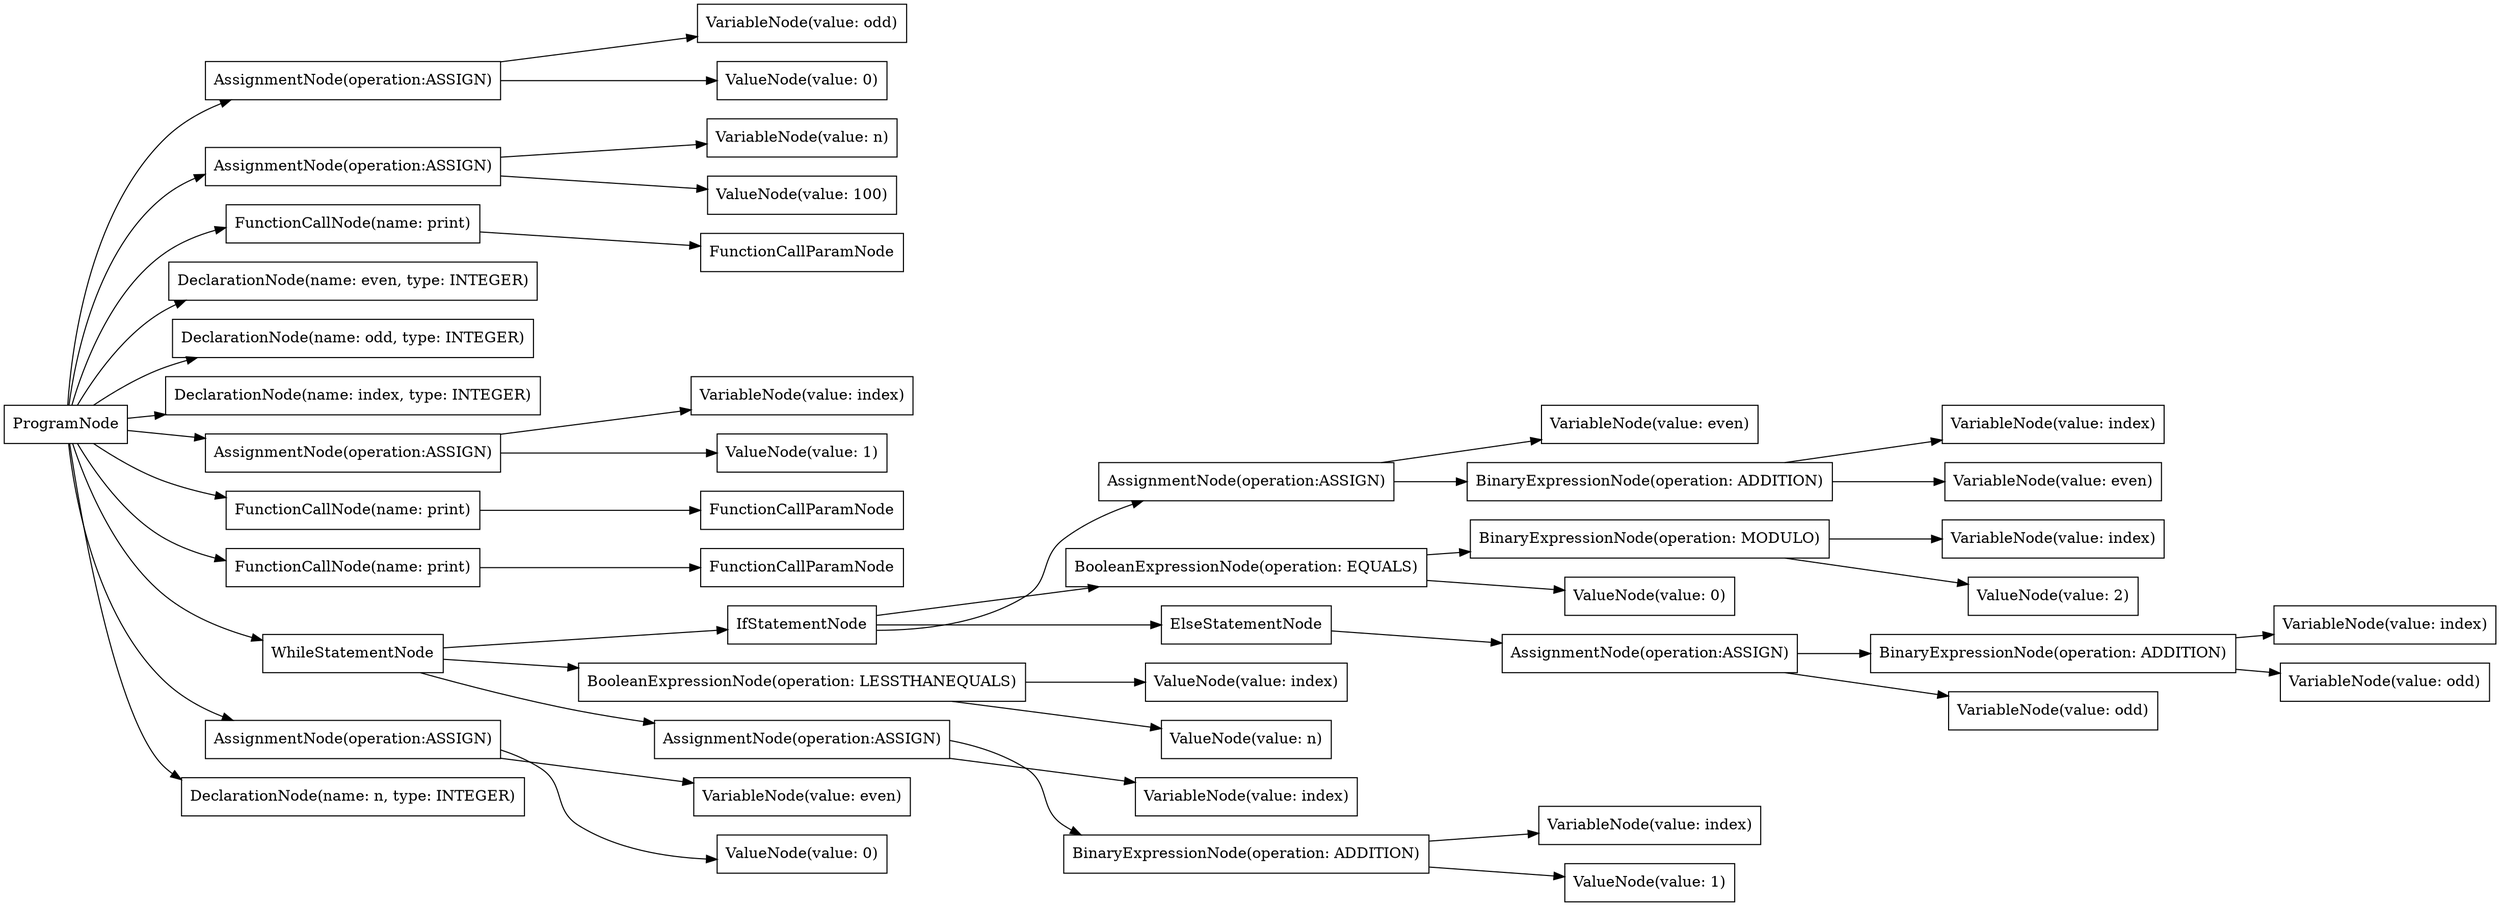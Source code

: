 digraph G {
rankdir=LR
"3809013b-b61e-493b-8d62-8a23dbab45ff" [label="ValueNode(value: index)" shape="box"];
"6781e518-d2d3-419f-a4c2-068d3c13088f" [label="BinaryExpressionNode(operation: ADDITION)" shape="box"];
"0256ef0f-d41a-4366-9b10-d1d94346692d" [label="VariableNode(value: index)" shape="box"];
"fae9a1ee-4cd4-4255-af18-330e2ff16569" [label="VariableNode(value: index)" shape="box"];
"02f9b471-5ef6-4e3b-ada4-86e4ba8ac185" [label="AssignmentNode(operation:ASSIGN)" shape="box"];
"87c7e4fe-4abf-4461-bd63-7e54dca55efe" [label="FunctionCallParamNode" shape="box"];
"5439dd19-3e44-4da8-9215-573bfc61f30e" [label="VariableNode(value: even)" shape="box"];
"7bd5accd-e22b-4c8e-bf56-f90ff34bc320" [label="AssignmentNode(operation:ASSIGN)" shape="box"];
"d639a80e-4cbc-47eb-9565-3c8ecb4a4854" [label="VariableNode(value: n)" shape="box"];
"d42efec5-084f-4982-ab72-4f3ec8c3dc3e" [label="VariableNode(value: odd)" shape="box"];
"07bce325-fcf5-446f-afda-afbe905f5aa1" [label="IfStatementNode" shape="box"];
"52468fc1-8027-4d6e-9e62-03e282b260dc" [label="AssignmentNode(operation:ASSIGN)" shape="box"];
"3a7d7f69-3c8e-4176-8a4a-3048b28152cc" [label="BooleanExpressionNode(operation: EQUALS)" shape="box"];
"a2e1cc5d-94a8-4962-891a-d42a135f9eba" [label="ElseStatementNode" shape="box"];
"0d0e05b9-266d-403a-8d1a-c05770c76b4e" [label="VariableNode(value: index)" shape="box"];
"ce733e91-65bf-4e02-a78b-aa477d0c1239" [label="ValueNode(value: 2)" shape="box"];
"885a8039-c92a-44d7-87a3-9e57b24ff50d" [label="ValueNode(value: n)" shape="box"];
"95a9ed94-b1a4-4bac-882e-0b4ae112166d" [label="ValueNode(value: 1)" shape="box"];
"85bf4077-cf6f-42bb-877e-9ce20c26c588" [label="FunctionCallNode(name: print)" shape="box"];
"ac5817c1-da05-457c-a48f-839d79ef4dac" [label="VariableNode(value: odd)" shape="box"];
"a93d1f53-38a4-4a39-ac14-e12404324c42" [label="BooleanExpressionNode(operation: LESSTHANEQUALS)" shape="box"];
"23fb9eef-0342-4af3-969f-816f9fa285c3" [label="DeclarationNode(name: even, type: INTEGER)" shape="box"];
"636f3e75-ef83-4e53-bc32-0dce8ad4bad5" [label="ValueNode(value: 0)" shape="box"];
"5c1d7a8a-95dc-4f13-98d7-684fefa108d6" [label="BinaryExpressionNode(operation: MODULO)" shape="box"];
"1d103224-5580-46b9-a36c-2180cdd6860f" [label="DeclarationNode(name: odd, type: INTEGER)" shape="box"];
"8923ff8b-311f-4f1c-9979-0f5fcc4d7e78" [label="DeclarationNode(name: index, type: INTEGER)" shape="box"];
"c94e8104-1da4-4580-8fcf-0d77aa1ffa70" [label="VariableNode(value: index)" shape="box"];
"a09ea6ff-928d-495a-9dbc-6ec2920c33f9" [label="AssignmentNode(operation:ASSIGN)" shape="box"];
"a5a10867-4160-49fe-a936-17cc8ff115ed" [label="FunctionCallNode(name: print)" shape="box"];
"c6a8c293-0a05-4aa6-bad7-0fe6a0e2360a" [label="VariableNode(value: index)" shape="box"];
"7f09def7-4102-4d2a-bed2-cf0b76eef827" [label="BinaryExpressionNode(operation: ADDITION)" shape="box"];
"1727135e-61bb-4e9a-a1e0-1a0858f29104" [label="FunctionCallNode(name: print)" shape="box"];
"f5c30b27-d60a-4dd0-8a52-3cfaf8962247" [label="ValueNode(value: 1)" shape="box"];
"c8a3aab9-42c3-492e-bf42-12d3aa39d710" [label="WhileStatementNode" shape="box"];
"1dd0a4c6-21c6-41aa-b4a5-179d02a7da37" [label="AssignmentNode(operation:ASSIGN)" shape="box"];
"09a7f854-989b-4a93-9d32-814a205ca48c" [label="VariableNode(value: even)" shape="box"];
"95bac37d-3ea4-4ce7-a424-7c94b04c572d" [label="VariableNode(value: index)" shape="box"];
"51e7272d-1971-49e7-8f52-1d53507bd344" [label="DeclarationNode(name: n, type: INTEGER)" shape="box"];
"5a2064b0-965a-4987-a42a-f1c3fc591c9e" [label="ValueNode(value: 0)" shape="box"];
"3bc1737d-fd6c-4907-a2e6-3f2a8d6c7013" [label="VariableNode(value: even)" shape="box"];
"7087e7ad-cf29-406f-be73-b8e9bf1ab809" [label="AssignmentNode(operation:ASSIGN)" shape="box"];
"95c101bf-cc89-4a58-b998-feed817445c7" [label="ProgramNode" shape="box"];
"687a74a7-6ad3-4ba1-a66d-3c1b2ca7eb97" [label="FunctionCallParamNode" shape="box"];
"38ed1f74-5821-4ac8-bf9e-9becb8e6948a" [label="ValueNode(value: 0)" shape="box"];
"9a0e4a6e-b478-4368-8723-6470f99e82c8" [label="VariableNode(value: odd)" shape="box"];
"83256038-ec40-4846-b72a-dbd8b6f4b96b" [label="ValueNode(value: 100)" shape="box"];
"413e19a1-f1be-4610-8c2e-8ec1226fd8ca" [label="AssignmentNode(operation:ASSIGN)" shape="box"];
"322ccabc-77e9-4eed-89e9-c4d230421193" [label="BinaryExpressionNode(operation: ADDITION)" shape="box"];
"fe72e887-d12a-47c0-b0c2-0172547c292d" [label="FunctionCallParamNode" shape="box"];
"95c101bf-cc89-4a58-b998-feed817445c7" -> "51e7272d-1971-49e7-8f52-1d53507bd344";
"95c101bf-cc89-4a58-b998-feed817445c7" -> "1d103224-5580-46b9-a36c-2180cdd6860f";
"95c101bf-cc89-4a58-b998-feed817445c7" -> "23fb9eef-0342-4af3-969f-816f9fa285c3";
"95c101bf-cc89-4a58-b998-feed817445c7" -> "8923ff8b-311f-4f1c-9979-0f5fcc4d7e78";
"95c101bf-cc89-4a58-b998-feed817445c7" -> "7bd5accd-e22b-4c8e-bf56-f90ff34bc320";
"7bd5accd-e22b-4c8e-bf56-f90ff34bc320" -> "d639a80e-4cbc-47eb-9565-3c8ecb4a4854";
"7bd5accd-e22b-4c8e-bf56-f90ff34bc320" -> "83256038-ec40-4846-b72a-dbd8b6f4b96b";
"95c101bf-cc89-4a58-b998-feed817445c7" -> "02f9b471-5ef6-4e3b-ada4-86e4ba8ac185";
"02f9b471-5ef6-4e3b-ada4-86e4ba8ac185" -> "ac5817c1-da05-457c-a48f-839d79ef4dac";
"02f9b471-5ef6-4e3b-ada4-86e4ba8ac185" -> "636f3e75-ef83-4e53-bc32-0dce8ad4bad5";
"95c101bf-cc89-4a58-b998-feed817445c7" -> "1dd0a4c6-21c6-41aa-b4a5-179d02a7da37";
"1dd0a4c6-21c6-41aa-b4a5-179d02a7da37" -> "5439dd19-3e44-4da8-9215-573bfc61f30e";
"1dd0a4c6-21c6-41aa-b4a5-179d02a7da37" -> "5a2064b0-965a-4987-a42a-f1c3fc591c9e";
"95c101bf-cc89-4a58-b998-feed817445c7" -> "a09ea6ff-928d-495a-9dbc-6ec2920c33f9";
"a09ea6ff-928d-495a-9dbc-6ec2920c33f9" -> "fae9a1ee-4cd4-4255-af18-330e2ff16569";
"a09ea6ff-928d-495a-9dbc-6ec2920c33f9" -> "95a9ed94-b1a4-4bac-882e-0b4ae112166d";
"95c101bf-cc89-4a58-b998-feed817445c7" -> "c8a3aab9-42c3-492e-bf42-12d3aa39d710";
"c8a3aab9-42c3-492e-bf42-12d3aa39d710" -> "a93d1f53-38a4-4a39-ac14-e12404324c42";
"a93d1f53-38a4-4a39-ac14-e12404324c42" -> "3809013b-b61e-493b-8d62-8a23dbab45ff";
"a93d1f53-38a4-4a39-ac14-e12404324c42" -> "885a8039-c92a-44d7-87a3-9e57b24ff50d";
"c8a3aab9-42c3-492e-bf42-12d3aa39d710" -> "07bce325-fcf5-446f-afda-afbe905f5aa1";
"07bce325-fcf5-446f-afda-afbe905f5aa1" -> "3a7d7f69-3c8e-4176-8a4a-3048b28152cc";
"3a7d7f69-3c8e-4176-8a4a-3048b28152cc" -> "5c1d7a8a-95dc-4f13-98d7-684fefa108d6";
"5c1d7a8a-95dc-4f13-98d7-684fefa108d6" -> "0d0e05b9-266d-403a-8d1a-c05770c76b4e";
"5c1d7a8a-95dc-4f13-98d7-684fefa108d6" -> "ce733e91-65bf-4e02-a78b-aa477d0c1239";
"3a7d7f69-3c8e-4176-8a4a-3048b28152cc" -> "38ed1f74-5821-4ac8-bf9e-9becb8e6948a";
"07bce325-fcf5-446f-afda-afbe905f5aa1" -> "52468fc1-8027-4d6e-9e62-03e282b260dc";
"52468fc1-8027-4d6e-9e62-03e282b260dc" -> "3bc1737d-fd6c-4907-a2e6-3f2a8d6c7013";
"52468fc1-8027-4d6e-9e62-03e282b260dc" -> "322ccabc-77e9-4eed-89e9-c4d230421193";
"322ccabc-77e9-4eed-89e9-c4d230421193" -> "09a7f854-989b-4a93-9d32-814a205ca48c";
"322ccabc-77e9-4eed-89e9-c4d230421193" -> "c94e8104-1da4-4580-8fcf-0d77aa1ffa70";
"07bce325-fcf5-446f-afda-afbe905f5aa1" -> "a2e1cc5d-94a8-4962-891a-d42a135f9eba";
"a2e1cc5d-94a8-4962-891a-d42a135f9eba" -> "413e19a1-f1be-4610-8c2e-8ec1226fd8ca";
"413e19a1-f1be-4610-8c2e-8ec1226fd8ca" -> "d42efec5-084f-4982-ab72-4f3ec8c3dc3e";
"413e19a1-f1be-4610-8c2e-8ec1226fd8ca" -> "6781e518-d2d3-419f-a4c2-068d3c13088f";
"6781e518-d2d3-419f-a4c2-068d3c13088f" -> "9a0e4a6e-b478-4368-8723-6470f99e82c8";
"6781e518-d2d3-419f-a4c2-068d3c13088f" -> "95bac37d-3ea4-4ce7-a424-7c94b04c572d";
"c8a3aab9-42c3-492e-bf42-12d3aa39d710" -> "7087e7ad-cf29-406f-be73-b8e9bf1ab809";
"7087e7ad-cf29-406f-be73-b8e9bf1ab809" -> "0256ef0f-d41a-4366-9b10-d1d94346692d";
"7087e7ad-cf29-406f-be73-b8e9bf1ab809" -> "7f09def7-4102-4d2a-bed2-cf0b76eef827";
"7f09def7-4102-4d2a-bed2-cf0b76eef827" -> "c6a8c293-0a05-4aa6-bad7-0fe6a0e2360a";
"7f09def7-4102-4d2a-bed2-cf0b76eef827" -> "f5c30b27-d60a-4dd0-8a52-3cfaf8962247";
"95c101bf-cc89-4a58-b998-feed817445c7" -> "1727135e-61bb-4e9a-a1e0-1a0858f29104";
"1727135e-61bb-4e9a-a1e0-1a0858f29104" -> "687a74a7-6ad3-4ba1-a66d-3c1b2ca7eb97";
"95c101bf-cc89-4a58-b998-feed817445c7" -> "85bf4077-cf6f-42bb-877e-9ce20c26c588";
"85bf4077-cf6f-42bb-877e-9ce20c26c588" -> "fe72e887-d12a-47c0-b0c2-0172547c292d";
"95c101bf-cc89-4a58-b998-feed817445c7" -> "a5a10867-4160-49fe-a936-17cc8ff115ed";
"a5a10867-4160-49fe-a936-17cc8ff115ed" -> "87c7e4fe-4abf-4461-bd63-7e54dca55efe";
}